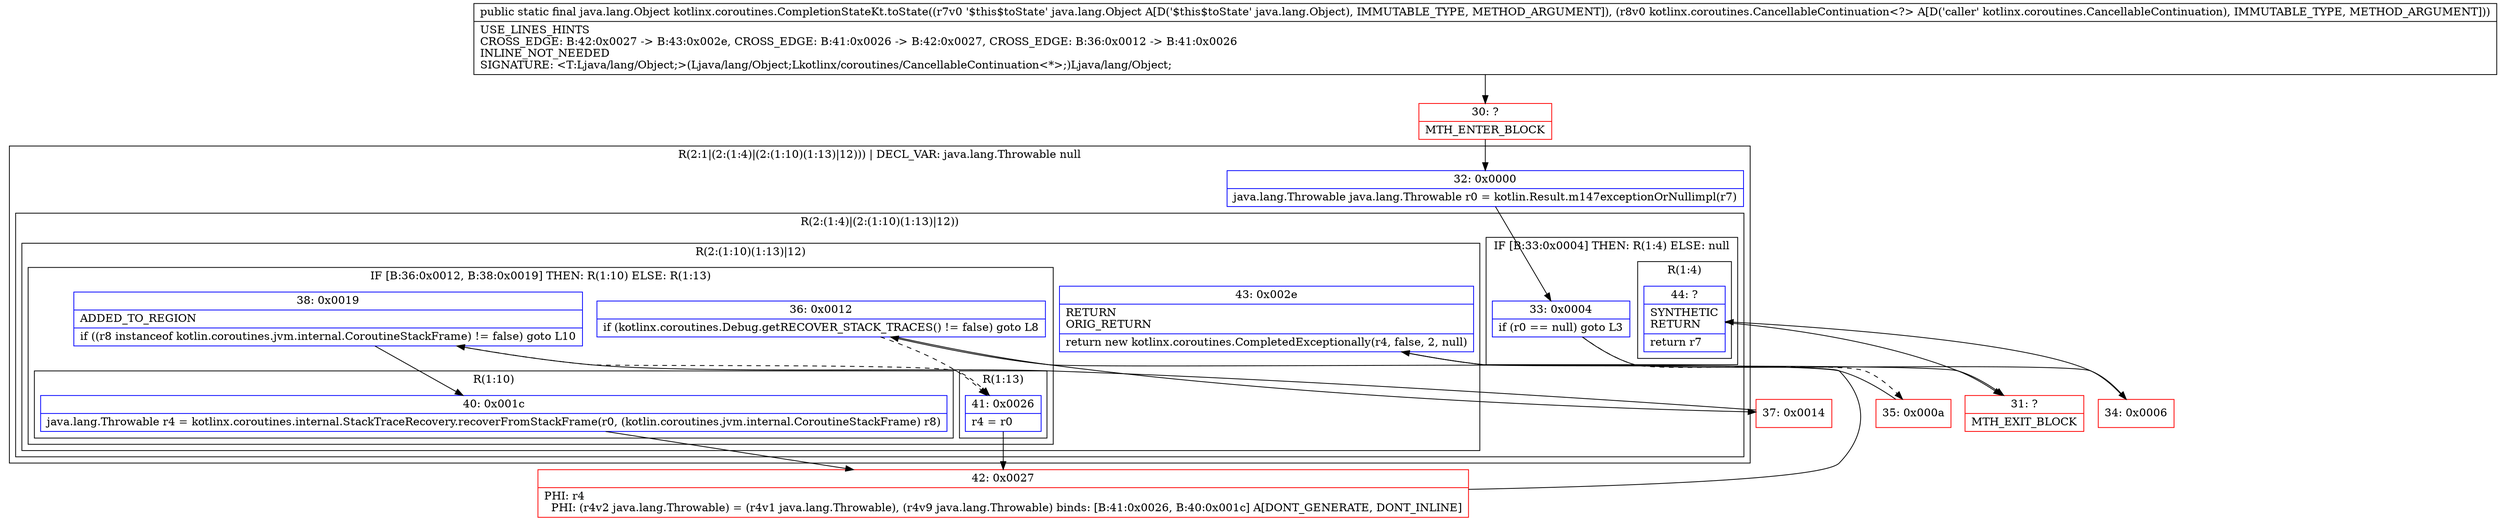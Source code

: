 digraph "CFG forkotlinx.coroutines.CompletionStateKt.toState(Ljava\/lang\/Object;Lkotlinx\/coroutines\/CancellableContinuation;)Ljava\/lang\/Object;" {
subgraph cluster_Region_842740865 {
label = "R(2:1|(2:(1:4)|(2:(1:10)(1:13)|12))) | DECL_VAR: java.lang.Throwable null\l";
node [shape=record,color=blue];
Node_32 [shape=record,label="{32\:\ 0x0000|java.lang.Throwable java.lang.Throwable r0 = kotlin.Result.m147exceptionOrNullimpl(r7)\l}"];
subgraph cluster_Region_312949591 {
label = "R(2:(1:4)|(2:(1:10)(1:13)|12))";
node [shape=record,color=blue];
subgraph cluster_IfRegion_1542792641 {
label = "IF [B:33:0x0004] THEN: R(1:4) ELSE: null";
node [shape=record,color=blue];
Node_33 [shape=record,label="{33\:\ 0x0004|if (r0 == null) goto L3\l}"];
subgraph cluster_Region_102687407 {
label = "R(1:4)";
node [shape=record,color=blue];
Node_44 [shape=record,label="{44\:\ ?|SYNTHETIC\lRETURN\l|return r7\l}"];
}
}
subgraph cluster_Region_802362883 {
label = "R(2:(1:10)(1:13)|12)";
node [shape=record,color=blue];
subgraph cluster_IfRegion_1444694732 {
label = "IF [B:36:0x0012, B:38:0x0019] THEN: R(1:10) ELSE: R(1:13)";
node [shape=record,color=blue];
Node_36 [shape=record,label="{36\:\ 0x0012|if (kotlinx.coroutines.Debug.getRECOVER_STACK_TRACES() != false) goto L8\l}"];
Node_38 [shape=record,label="{38\:\ 0x0019|ADDED_TO_REGION\l|if ((r8 instanceof kotlin.coroutines.jvm.internal.CoroutineStackFrame) != false) goto L10\l}"];
subgraph cluster_Region_1332408648 {
label = "R(1:10)";
node [shape=record,color=blue];
Node_40 [shape=record,label="{40\:\ 0x001c|java.lang.Throwable r4 = kotlinx.coroutines.internal.StackTraceRecovery.recoverFromStackFrame(r0, (kotlin.coroutines.jvm.internal.CoroutineStackFrame) r8)\l}"];
}
subgraph cluster_Region_29449228 {
label = "R(1:13)";
node [shape=record,color=blue];
Node_41 [shape=record,label="{41\:\ 0x0026|r4 = r0\l}"];
}
}
Node_43 [shape=record,label="{43\:\ 0x002e|RETURN\lORIG_RETURN\l|return new kotlinx.coroutines.CompletedExceptionally(r4, false, 2, null)\l}"];
}
}
}
Node_30 [shape=record,color=red,label="{30\:\ ?|MTH_ENTER_BLOCK\l}"];
Node_34 [shape=record,color=red,label="{34\:\ 0x0006}"];
Node_31 [shape=record,color=red,label="{31\:\ ?|MTH_EXIT_BLOCK\l}"];
Node_35 [shape=record,color=red,label="{35\:\ 0x000a}"];
Node_37 [shape=record,color=red,label="{37\:\ 0x0014}"];
Node_42 [shape=record,color=red,label="{42\:\ 0x0027|PHI: r4 \l  PHI: (r4v2 java.lang.Throwable) = (r4v1 java.lang.Throwable), (r4v9 java.lang.Throwable) binds: [B:41:0x0026, B:40:0x001c] A[DONT_GENERATE, DONT_INLINE]\l}"];
MethodNode[shape=record,label="{public static final java.lang.Object kotlinx.coroutines.CompletionStateKt.toState((r7v0 '$this$toState' java.lang.Object A[D('$this$toState' java.lang.Object), IMMUTABLE_TYPE, METHOD_ARGUMENT]), (r8v0 kotlinx.coroutines.CancellableContinuation\<?\> A[D('caller' kotlinx.coroutines.CancellableContinuation), IMMUTABLE_TYPE, METHOD_ARGUMENT]))  | USE_LINES_HINTS\lCROSS_EDGE: B:42:0x0027 \-\> B:43:0x002e, CROSS_EDGE: B:41:0x0026 \-\> B:42:0x0027, CROSS_EDGE: B:36:0x0012 \-\> B:41:0x0026\lINLINE_NOT_NEEDED\lSIGNATURE: \<T:Ljava\/lang\/Object;\>(Ljava\/lang\/Object;Lkotlinx\/coroutines\/CancellableContinuation\<*\>;)Ljava\/lang\/Object;\l}"];
MethodNode -> Node_30;Node_32 -> Node_33;
Node_33 -> Node_34;
Node_33 -> Node_35[style=dashed];
Node_44 -> Node_31;
Node_36 -> Node_37;
Node_36 -> Node_41[style=dashed];
Node_38 -> Node_40;
Node_38 -> Node_41[style=dashed];
Node_40 -> Node_42;
Node_41 -> Node_42;
Node_43 -> Node_31;
Node_30 -> Node_32;
Node_34 -> Node_44;
Node_35 -> Node_36;
Node_37 -> Node_38;
Node_42 -> Node_43;
}

